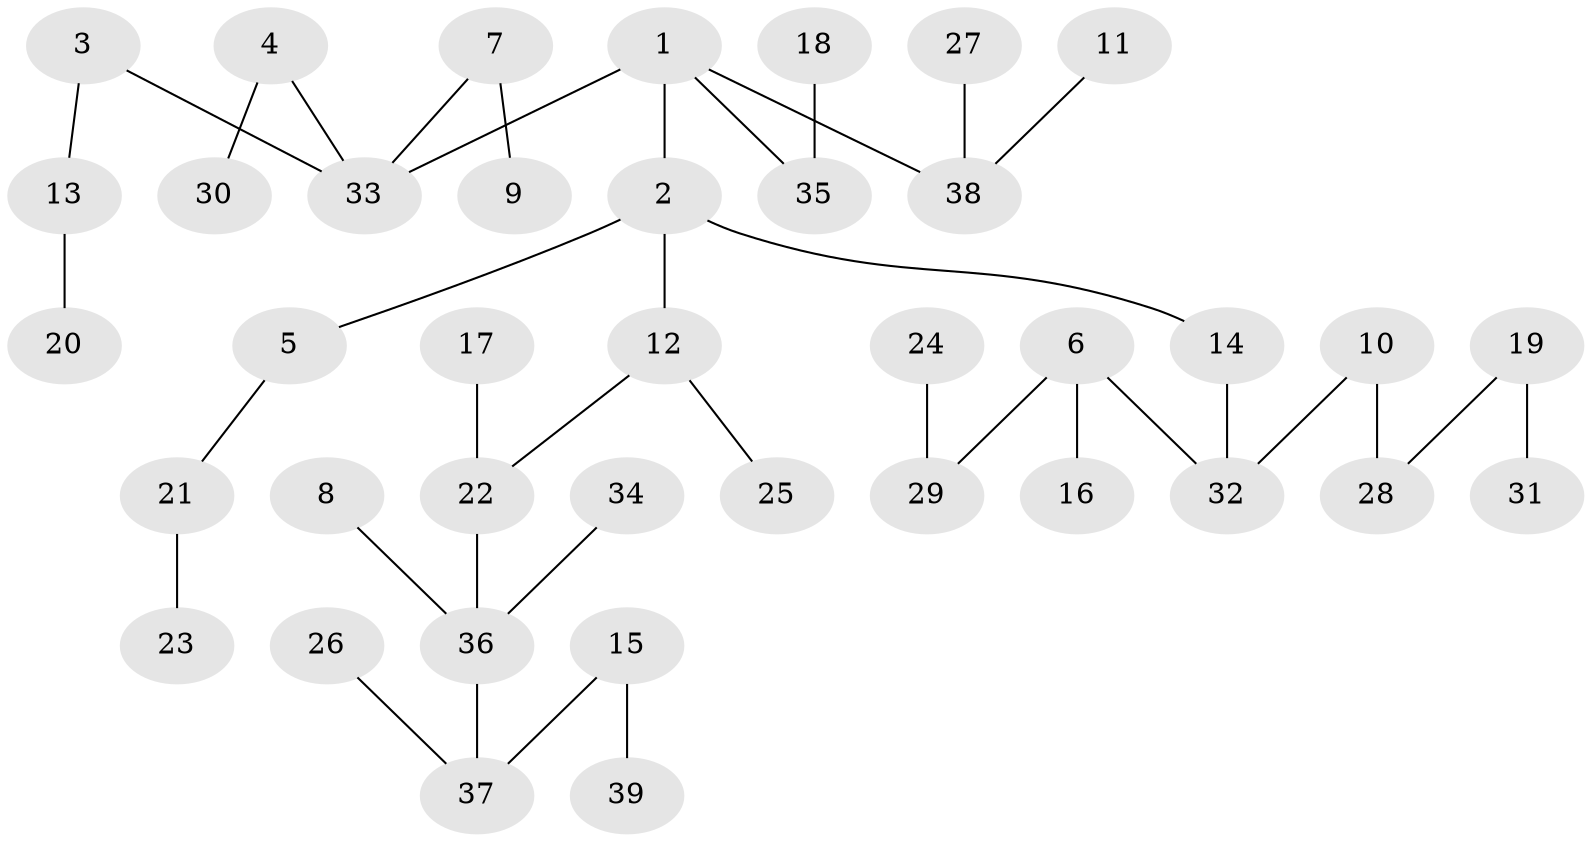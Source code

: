 // original degree distribution, {4: 0.0641025641025641, 5: 0.07692307692307693, 3: 0.10256410256410256, 2: 0.2692307692307692, 1: 0.48717948717948717}
// Generated by graph-tools (version 1.1) at 2025/02/03/09/25 03:02:26]
// undirected, 39 vertices, 38 edges
graph export_dot {
graph [start="1"]
  node [color=gray90,style=filled];
  1;
  2;
  3;
  4;
  5;
  6;
  7;
  8;
  9;
  10;
  11;
  12;
  13;
  14;
  15;
  16;
  17;
  18;
  19;
  20;
  21;
  22;
  23;
  24;
  25;
  26;
  27;
  28;
  29;
  30;
  31;
  32;
  33;
  34;
  35;
  36;
  37;
  38;
  39;
  1 -- 2 [weight=1.0];
  1 -- 33 [weight=1.0];
  1 -- 35 [weight=1.0];
  1 -- 38 [weight=1.0];
  2 -- 5 [weight=1.0];
  2 -- 12 [weight=1.0];
  2 -- 14 [weight=1.0];
  3 -- 13 [weight=1.0];
  3 -- 33 [weight=1.0];
  4 -- 30 [weight=1.0];
  4 -- 33 [weight=1.0];
  5 -- 21 [weight=1.0];
  6 -- 16 [weight=1.0];
  6 -- 29 [weight=1.0];
  6 -- 32 [weight=1.0];
  7 -- 9 [weight=1.0];
  7 -- 33 [weight=1.0];
  8 -- 36 [weight=1.0];
  10 -- 28 [weight=1.0];
  10 -- 32 [weight=1.0];
  11 -- 38 [weight=1.0];
  12 -- 22 [weight=1.0];
  12 -- 25 [weight=1.0];
  13 -- 20 [weight=1.0];
  14 -- 32 [weight=1.0];
  15 -- 37 [weight=1.0];
  15 -- 39 [weight=1.0];
  17 -- 22 [weight=1.0];
  18 -- 35 [weight=1.0];
  19 -- 28 [weight=1.0];
  19 -- 31 [weight=1.0];
  21 -- 23 [weight=1.0];
  22 -- 36 [weight=1.0];
  24 -- 29 [weight=1.0];
  26 -- 37 [weight=1.0];
  27 -- 38 [weight=1.0];
  34 -- 36 [weight=1.0];
  36 -- 37 [weight=1.0];
}
